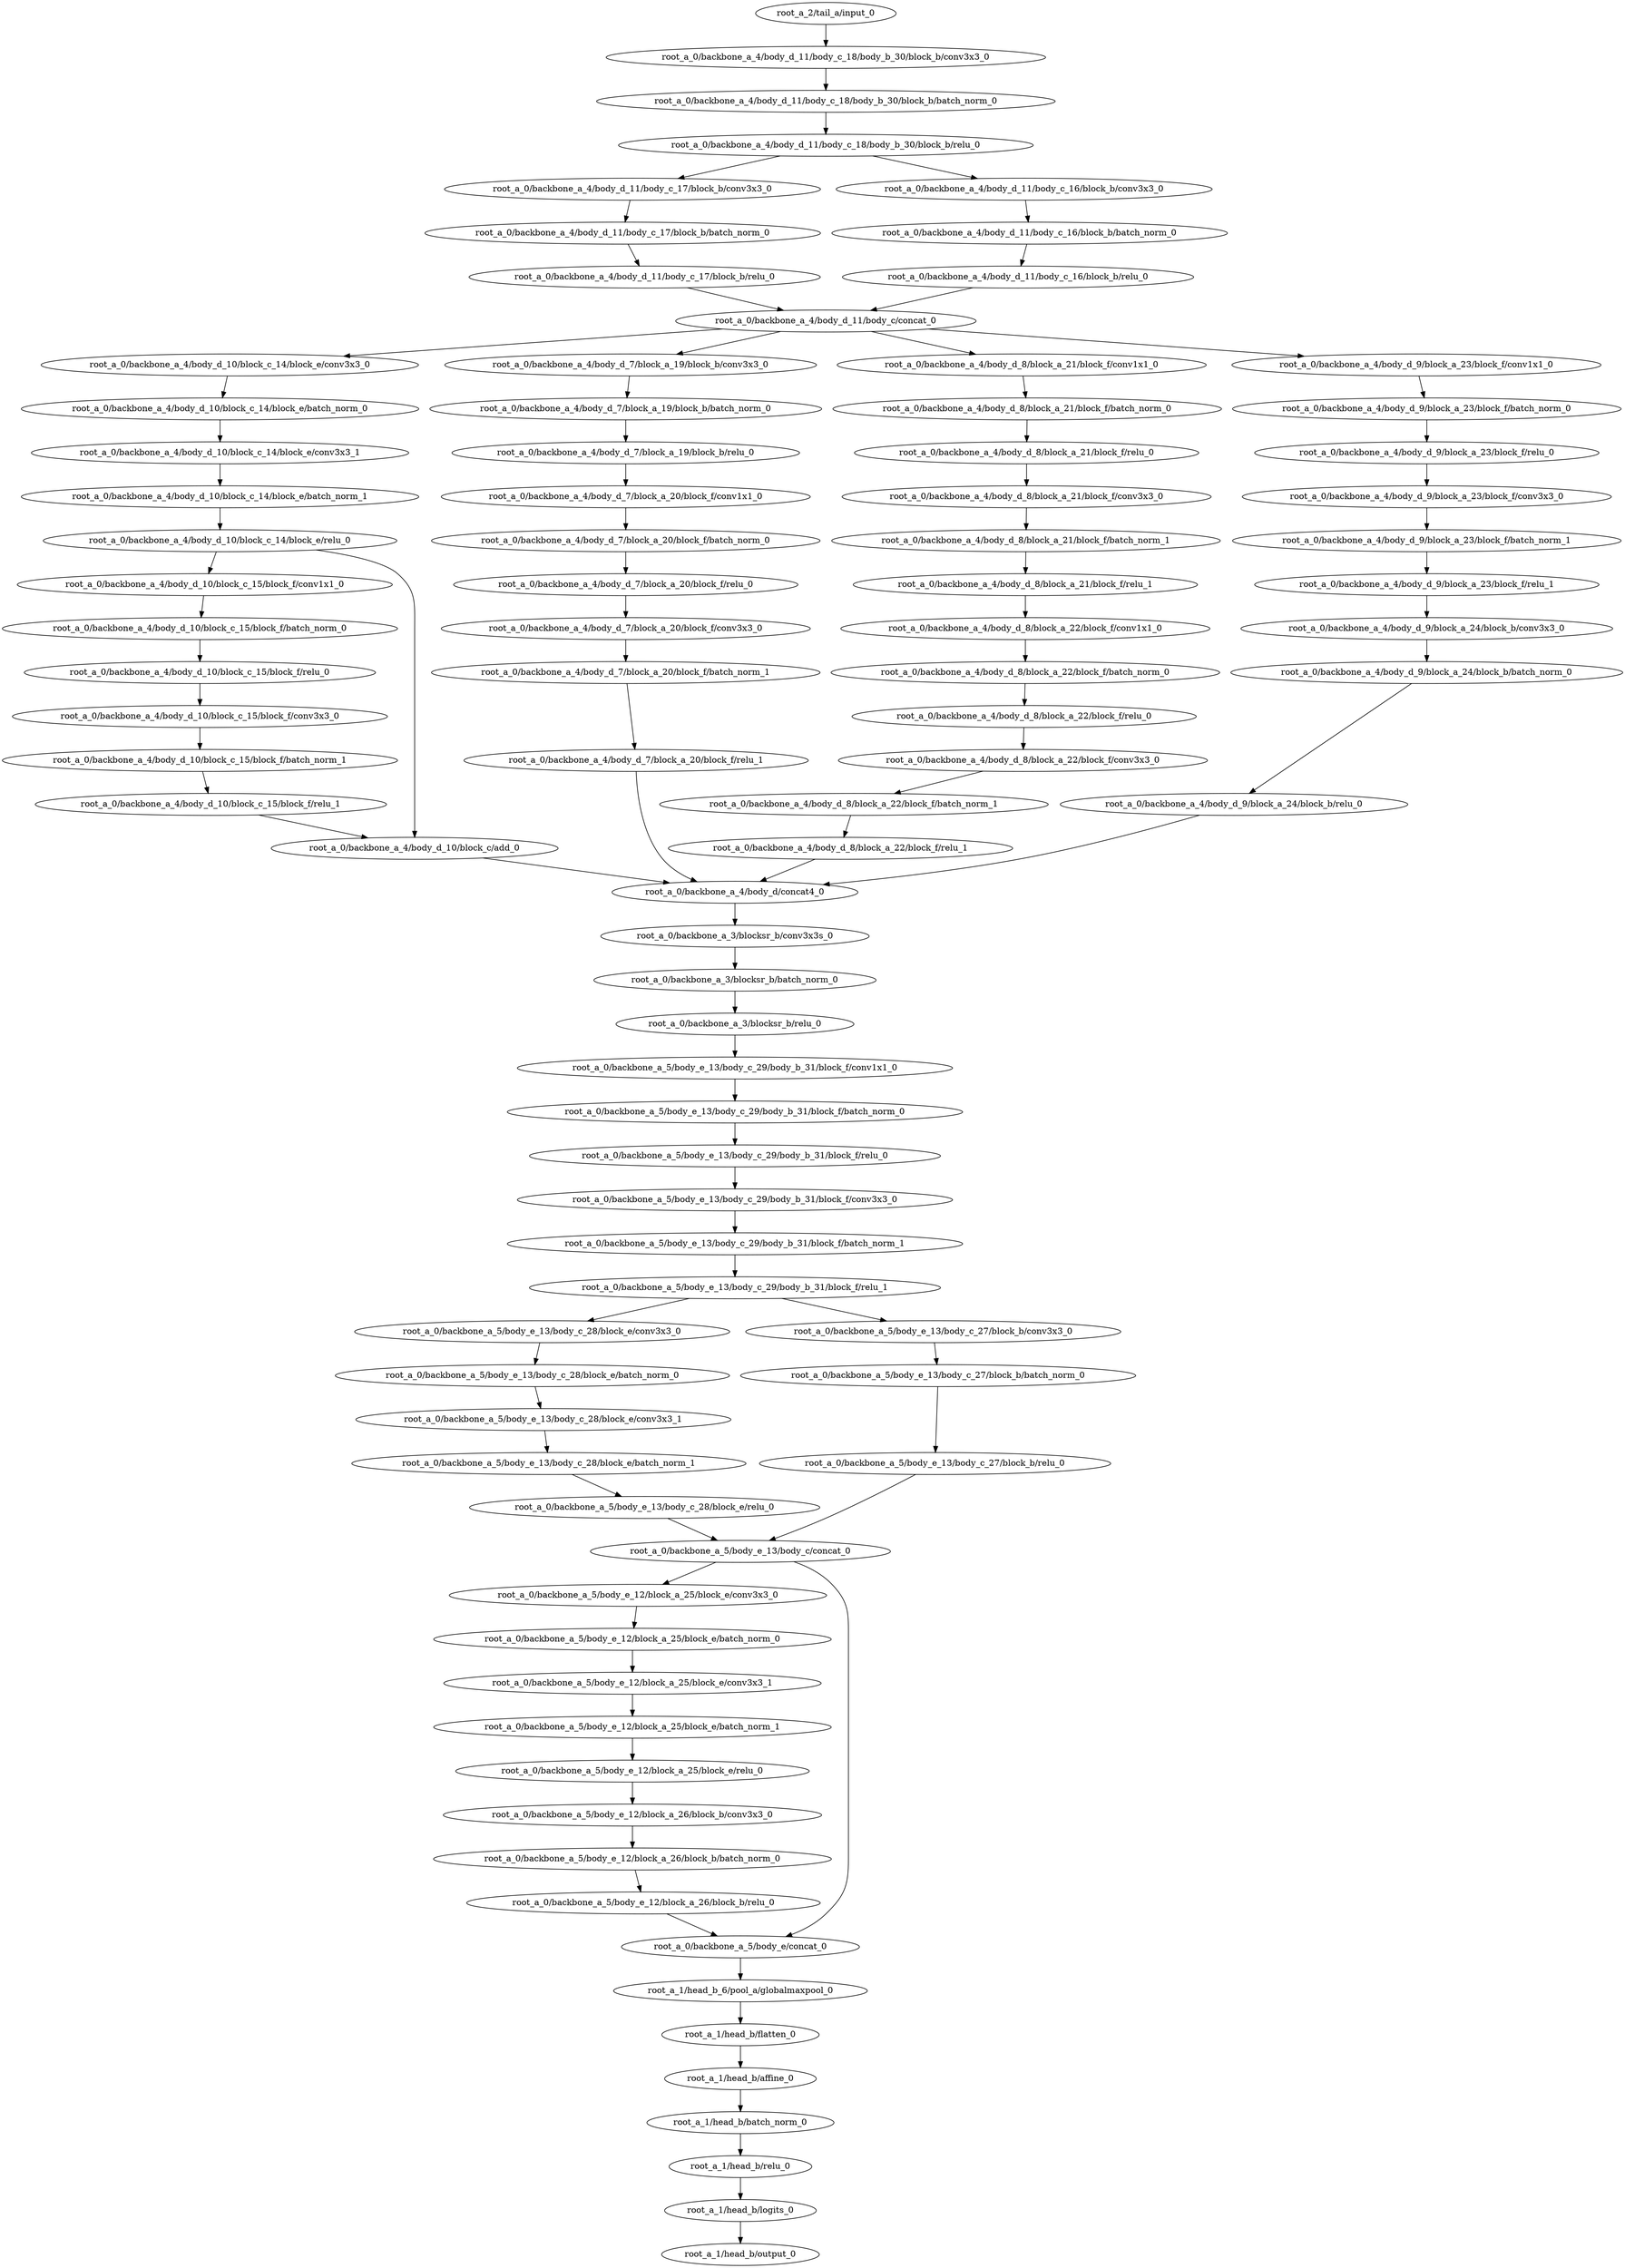 digraph root_a {
	"root_a_2/tail_a/input_0"
	"root_a_0/backbone_a_4/body_d_11/body_c_18/body_b_30/block_b/conv3x3_0"
	"root_a_0/backbone_a_4/body_d_11/body_c_18/body_b_30/block_b/batch_norm_0"
	"root_a_0/backbone_a_4/body_d_11/body_c_18/body_b_30/block_b/relu_0"
	"root_a_0/backbone_a_4/body_d_11/body_c_17/block_b/conv3x3_0"
	"root_a_0/backbone_a_4/body_d_11/body_c_17/block_b/batch_norm_0"
	"root_a_0/backbone_a_4/body_d_11/body_c_17/block_b/relu_0"
	"root_a_0/backbone_a_4/body_d_11/body_c_16/block_b/conv3x3_0"
	"root_a_0/backbone_a_4/body_d_11/body_c_16/block_b/batch_norm_0"
	"root_a_0/backbone_a_4/body_d_11/body_c_16/block_b/relu_0"
	"root_a_0/backbone_a_4/body_d_11/body_c/concat_0"
	"root_a_0/backbone_a_4/body_d_10/block_c_14/block_e/conv3x3_0"
	"root_a_0/backbone_a_4/body_d_10/block_c_14/block_e/batch_norm_0"
	"root_a_0/backbone_a_4/body_d_10/block_c_14/block_e/conv3x3_1"
	"root_a_0/backbone_a_4/body_d_10/block_c_14/block_e/batch_norm_1"
	"root_a_0/backbone_a_4/body_d_10/block_c_14/block_e/relu_0"
	"root_a_0/backbone_a_4/body_d_10/block_c_15/block_f/conv1x1_0"
	"root_a_0/backbone_a_4/body_d_10/block_c_15/block_f/batch_norm_0"
	"root_a_0/backbone_a_4/body_d_10/block_c_15/block_f/relu_0"
	"root_a_0/backbone_a_4/body_d_10/block_c_15/block_f/conv3x3_0"
	"root_a_0/backbone_a_4/body_d_10/block_c_15/block_f/batch_norm_1"
	"root_a_0/backbone_a_4/body_d_10/block_c_15/block_f/relu_1"
	"root_a_0/backbone_a_4/body_d_10/block_c/add_0"
	"root_a_0/backbone_a_4/body_d_7/block_a_19/block_b/conv3x3_0"
	"root_a_0/backbone_a_4/body_d_7/block_a_19/block_b/batch_norm_0"
	"root_a_0/backbone_a_4/body_d_7/block_a_19/block_b/relu_0"
	"root_a_0/backbone_a_4/body_d_7/block_a_20/block_f/conv1x1_0"
	"root_a_0/backbone_a_4/body_d_7/block_a_20/block_f/batch_norm_0"
	"root_a_0/backbone_a_4/body_d_7/block_a_20/block_f/relu_0"
	"root_a_0/backbone_a_4/body_d_7/block_a_20/block_f/conv3x3_0"
	"root_a_0/backbone_a_4/body_d_7/block_a_20/block_f/batch_norm_1"
	"root_a_0/backbone_a_4/body_d_7/block_a_20/block_f/relu_1"
	"root_a_0/backbone_a_4/body_d_8/block_a_21/block_f/conv1x1_0"
	"root_a_0/backbone_a_4/body_d_8/block_a_21/block_f/batch_norm_0"
	"root_a_0/backbone_a_4/body_d_8/block_a_21/block_f/relu_0"
	"root_a_0/backbone_a_4/body_d_8/block_a_21/block_f/conv3x3_0"
	"root_a_0/backbone_a_4/body_d_8/block_a_21/block_f/batch_norm_1"
	"root_a_0/backbone_a_4/body_d_8/block_a_21/block_f/relu_1"
	"root_a_0/backbone_a_4/body_d_8/block_a_22/block_f/conv1x1_0"
	"root_a_0/backbone_a_4/body_d_8/block_a_22/block_f/batch_norm_0"
	"root_a_0/backbone_a_4/body_d_8/block_a_22/block_f/relu_0"
	"root_a_0/backbone_a_4/body_d_8/block_a_22/block_f/conv3x3_0"
	"root_a_0/backbone_a_4/body_d_8/block_a_22/block_f/batch_norm_1"
	"root_a_0/backbone_a_4/body_d_8/block_a_22/block_f/relu_1"
	"root_a_0/backbone_a_4/body_d_9/block_a_23/block_f/conv1x1_0"
	"root_a_0/backbone_a_4/body_d_9/block_a_23/block_f/batch_norm_0"
	"root_a_0/backbone_a_4/body_d_9/block_a_23/block_f/relu_0"
	"root_a_0/backbone_a_4/body_d_9/block_a_23/block_f/conv3x3_0"
	"root_a_0/backbone_a_4/body_d_9/block_a_23/block_f/batch_norm_1"
	"root_a_0/backbone_a_4/body_d_9/block_a_23/block_f/relu_1"
	"root_a_0/backbone_a_4/body_d_9/block_a_24/block_b/conv3x3_0"
	"root_a_0/backbone_a_4/body_d_9/block_a_24/block_b/batch_norm_0"
	"root_a_0/backbone_a_4/body_d_9/block_a_24/block_b/relu_0"
	"root_a_0/backbone_a_4/body_d/concat4_0"
	"root_a_0/backbone_a_3/blocksr_b/conv3x3s_0"
	"root_a_0/backbone_a_3/blocksr_b/batch_norm_0"
	"root_a_0/backbone_a_3/blocksr_b/relu_0"
	"root_a_0/backbone_a_5/body_e_13/body_c_29/body_b_31/block_f/conv1x1_0"
	"root_a_0/backbone_a_5/body_e_13/body_c_29/body_b_31/block_f/batch_norm_0"
	"root_a_0/backbone_a_5/body_e_13/body_c_29/body_b_31/block_f/relu_0"
	"root_a_0/backbone_a_5/body_e_13/body_c_29/body_b_31/block_f/conv3x3_0"
	"root_a_0/backbone_a_5/body_e_13/body_c_29/body_b_31/block_f/batch_norm_1"
	"root_a_0/backbone_a_5/body_e_13/body_c_29/body_b_31/block_f/relu_1"
	"root_a_0/backbone_a_5/body_e_13/body_c_28/block_e/conv3x3_0"
	"root_a_0/backbone_a_5/body_e_13/body_c_28/block_e/batch_norm_0"
	"root_a_0/backbone_a_5/body_e_13/body_c_28/block_e/conv3x3_1"
	"root_a_0/backbone_a_5/body_e_13/body_c_28/block_e/batch_norm_1"
	"root_a_0/backbone_a_5/body_e_13/body_c_28/block_e/relu_0"
	"root_a_0/backbone_a_5/body_e_13/body_c_27/block_b/conv3x3_0"
	"root_a_0/backbone_a_5/body_e_13/body_c_27/block_b/batch_norm_0"
	"root_a_0/backbone_a_5/body_e_13/body_c_27/block_b/relu_0"
	"root_a_0/backbone_a_5/body_e_13/body_c/concat_0"
	"root_a_0/backbone_a_5/body_e_12/block_a_25/block_e/conv3x3_0"
	"root_a_0/backbone_a_5/body_e_12/block_a_25/block_e/batch_norm_0"
	"root_a_0/backbone_a_5/body_e_12/block_a_25/block_e/conv3x3_1"
	"root_a_0/backbone_a_5/body_e_12/block_a_25/block_e/batch_norm_1"
	"root_a_0/backbone_a_5/body_e_12/block_a_25/block_e/relu_0"
	"root_a_0/backbone_a_5/body_e_12/block_a_26/block_b/conv3x3_0"
	"root_a_0/backbone_a_5/body_e_12/block_a_26/block_b/batch_norm_0"
	"root_a_0/backbone_a_5/body_e_12/block_a_26/block_b/relu_0"
	"root_a_0/backbone_a_5/body_e/concat_0"
	"root_a_1/head_b_6/pool_a/globalmaxpool_0"
	"root_a_1/head_b/flatten_0"
	"root_a_1/head_b/affine_0"
	"root_a_1/head_b/batch_norm_0"
	"root_a_1/head_b/relu_0"
	"root_a_1/head_b/logits_0"
	"root_a_1/head_b/output_0"

	"root_a_2/tail_a/input_0" -> "root_a_0/backbone_a_4/body_d_11/body_c_18/body_b_30/block_b/conv3x3_0"
	"root_a_0/backbone_a_4/body_d_11/body_c_18/body_b_30/block_b/conv3x3_0" -> "root_a_0/backbone_a_4/body_d_11/body_c_18/body_b_30/block_b/batch_norm_0"
	"root_a_0/backbone_a_4/body_d_11/body_c_18/body_b_30/block_b/batch_norm_0" -> "root_a_0/backbone_a_4/body_d_11/body_c_18/body_b_30/block_b/relu_0"
	"root_a_0/backbone_a_4/body_d_11/body_c_18/body_b_30/block_b/relu_0" -> "root_a_0/backbone_a_4/body_d_11/body_c_17/block_b/conv3x3_0"
	"root_a_0/backbone_a_4/body_d_11/body_c_17/block_b/conv3x3_0" -> "root_a_0/backbone_a_4/body_d_11/body_c_17/block_b/batch_norm_0"
	"root_a_0/backbone_a_4/body_d_11/body_c_17/block_b/batch_norm_0" -> "root_a_0/backbone_a_4/body_d_11/body_c_17/block_b/relu_0"
	"root_a_0/backbone_a_4/body_d_11/body_c_18/body_b_30/block_b/relu_0" -> "root_a_0/backbone_a_4/body_d_11/body_c_16/block_b/conv3x3_0"
	"root_a_0/backbone_a_4/body_d_11/body_c_16/block_b/conv3x3_0" -> "root_a_0/backbone_a_4/body_d_11/body_c_16/block_b/batch_norm_0"
	"root_a_0/backbone_a_4/body_d_11/body_c_16/block_b/batch_norm_0" -> "root_a_0/backbone_a_4/body_d_11/body_c_16/block_b/relu_0"
	"root_a_0/backbone_a_4/body_d_11/body_c_17/block_b/relu_0" -> "root_a_0/backbone_a_4/body_d_11/body_c/concat_0"
	"root_a_0/backbone_a_4/body_d_11/body_c_16/block_b/relu_0" -> "root_a_0/backbone_a_4/body_d_11/body_c/concat_0"
	"root_a_0/backbone_a_4/body_d_11/body_c/concat_0" -> "root_a_0/backbone_a_4/body_d_10/block_c_14/block_e/conv3x3_0"
	"root_a_0/backbone_a_4/body_d_10/block_c_14/block_e/conv3x3_0" -> "root_a_0/backbone_a_4/body_d_10/block_c_14/block_e/batch_norm_0"
	"root_a_0/backbone_a_4/body_d_10/block_c_14/block_e/batch_norm_0" -> "root_a_0/backbone_a_4/body_d_10/block_c_14/block_e/conv3x3_1"
	"root_a_0/backbone_a_4/body_d_10/block_c_14/block_e/conv3x3_1" -> "root_a_0/backbone_a_4/body_d_10/block_c_14/block_e/batch_norm_1"
	"root_a_0/backbone_a_4/body_d_10/block_c_14/block_e/batch_norm_1" -> "root_a_0/backbone_a_4/body_d_10/block_c_14/block_e/relu_0"
	"root_a_0/backbone_a_4/body_d_10/block_c_14/block_e/relu_0" -> "root_a_0/backbone_a_4/body_d_10/block_c_15/block_f/conv1x1_0"
	"root_a_0/backbone_a_4/body_d_10/block_c_15/block_f/conv1x1_0" -> "root_a_0/backbone_a_4/body_d_10/block_c_15/block_f/batch_norm_0"
	"root_a_0/backbone_a_4/body_d_10/block_c_15/block_f/batch_norm_0" -> "root_a_0/backbone_a_4/body_d_10/block_c_15/block_f/relu_0"
	"root_a_0/backbone_a_4/body_d_10/block_c_15/block_f/relu_0" -> "root_a_0/backbone_a_4/body_d_10/block_c_15/block_f/conv3x3_0"
	"root_a_0/backbone_a_4/body_d_10/block_c_15/block_f/conv3x3_0" -> "root_a_0/backbone_a_4/body_d_10/block_c_15/block_f/batch_norm_1"
	"root_a_0/backbone_a_4/body_d_10/block_c_15/block_f/batch_norm_1" -> "root_a_0/backbone_a_4/body_d_10/block_c_15/block_f/relu_1"
	"root_a_0/backbone_a_4/body_d_10/block_c_14/block_e/relu_0" -> "root_a_0/backbone_a_4/body_d_10/block_c/add_0"
	"root_a_0/backbone_a_4/body_d_10/block_c_15/block_f/relu_1" -> "root_a_0/backbone_a_4/body_d_10/block_c/add_0"
	"root_a_0/backbone_a_4/body_d_11/body_c/concat_0" -> "root_a_0/backbone_a_4/body_d_7/block_a_19/block_b/conv3x3_0"
	"root_a_0/backbone_a_4/body_d_7/block_a_19/block_b/conv3x3_0" -> "root_a_0/backbone_a_4/body_d_7/block_a_19/block_b/batch_norm_0"
	"root_a_0/backbone_a_4/body_d_7/block_a_19/block_b/batch_norm_0" -> "root_a_0/backbone_a_4/body_d_7/block_a_19/block_b/relu_0"
	"root_a_0/backbone_a_4/body_d_7/block_a_19/block_b/relu_0" -> "root_a_0/backbone_a_4/body_d_7/block_a_20/block_f/conv1x1_0"
	"root_a_0/backbone_a_4/body_d_7/block_a_20/block_f/conv1x1_0" -> "root_a_0/backbone_a_4/body_d_7/block_a_20/block_f/batch_norm_0"
	"root_a_0/backbone_a_4/body_d_7/block_a_20/block_f/batch_norm_0" -> "root_a_0/backbone_a_4/body_d_7/block_a_20/block_f/relu_0"
	"root_a_0/backbone_a_4/body_d_7/block_a_20/block_f/relu_0" -> "root_a_0/backbone_a_4/body_d_7/block_a_20/block_f/conv3x3_0"
	"root_a_0/backbone_a_4/body_d_7/block_a_20/block_f/conv3x3_0" -> "root_a_0/backbone_a_4/body_d_7/block_a_20/block_f/batch_norm_1"
	"root_a_0/backbone_a_4/body_d_7/block_a_20/block_f/batch_norm_1" -> "root_a_0/backbone_a_4/body_d_7/block_a_20/block_f/relu_1"
	"root_a_0/backbone_a_4/body_d_11/body_c/concat_0" -> "root_a_0/backbone_a_4/body_d_8/block_a_21/block_f/conv1x1_0"
	"root_a_0/backbone_a_4/body_d_8/block_a_21/block_f/conv1x1_0" -> "root_a_0/backbone_a_4/body_d_8/block_a_21/block_f/batch_norm_0"
	"root_a_0/backbone_a_4/body_d_8/block_a_21/block_f/batch_norm_0" -> "root_a_0/backbone_a_4/body_d_8/block_a_21/block_f/relu_0"
	"root_a_0/backbone_a_4/body_d_8/block_a_21/block_f/relu_0" -> "root_a_0/backbone_a_4/body_d_8/block_a_21/block_f/conv3x3_0"
	"root_a_0/backbone_a_4/body_d_8/block_a_21/block_f/conv3x3_0" -> "root_a_0/backbone_a_4/body_d_8/block_a_21/block_f/batch_norm_1"
	"root_a_0/backbone_a_4/body_d_8/block_a_21/block_f/batch_norm_1" -> "root_a_0/backbone_a_4/body_d_8/block_a_21/block_f/relu_1"
	"root_a_0/backbone_a_4/body_d_8/block_a_21/block_f/relu_1" -> "root_a_0/backbone_a_4/body_d_8/block_a_22/block_f/conv1x1_0"
	"root_a_0/backbone_a_4/body_d_8/block_a_22/block_f/conv1x1_0" -> "root_a_0/backbone_a_4/body_d_8/block_a_22/block_f/batch_norm_0"
	"root_a_0/backbone_a_4/body_d_8/block_a_22/block_f/batch_norm_0" -> "root_a_0/backbone_a_4/body_d_8/block_a_22/block_f/relu_0"
	"root_a_0/backbone_a_4/body_d_8/block_a_22/block_f/relu_0" -> "root_a_0/backbone_a_4/body_d_8/block_a_22/block_f/conv3x3_0"
	"root_a_0/backbone_a_4/body_d_8/block_a_22/block_f/conv3x3_0" -> "root_a_0/backbone_a_4/body_d_8/block_a_22/block_f/batch_norm_1"
	"root_a_0/backbone_a_4/body_d_8/block_a_22/block_f/batch_norm_1" -> "root_a_0/backbone_a_4/body_d_8/block_a_22/block_f/relu_1"
	"root_a_0/backbone_a_4/body_d_11/body_c/concat_0" -> "root_a_0/backbone_a_4/body_d_9/block_a_23/block_f/conv1x1_0"
	"root_a_0/backbone_a_4/body_d_9/block_a_23/block_f/conv1x1_0" -> "root_a_0/backbone_a_4/body_d_9/block_a_23/block_f/batch_norm_0"
	"root_a_0/backbone_a_4/body_d_9/block_a_23/block_f/batch_norm_0" -> "root_a_0/backbone_a_4/body_d_9/block_a_23/block_f/relu_0"
	"root_a_0/backbone_a_4/body_d_9/block_a_23/block_f/relu_0" -> "root_a_0/backbone_a_4/body_d_9/block_a_23/block_f/conv3x3_0"
	"root_a_0/backbone_a_4/body_d_9/block_a_23/block_f/conv3x3_0" -> "root_a_0/backbone_a_4/body_d_9/block_a_23/block_f/batch_norm_1"
	"root_a_0/backbone_a_4/body_d_9/block_a_23/block_f/batch_norm_1" -> "root_a_0/backbone_a_4/body_d_9/block_a_23/block_f/relu_1"
	"root_a_0/backbone_a_4/body_d_9/block_a_23/block_f/relu_1" -> "root_a_0/backbone_a_4/body_d_9/block_a_24/block_b/conv3x3_0"
	"root_a_0/backbone_a_4/body_d_9/block_a_24/block_b/conv3x3_0" -> "root_a_0/backbone_a_4/body_d_9/block_a_24/block_b/batch_norm_0"
	"root_a_0/backbone_a_4/body_d_9/block_a_24/block_b/batch_norm_0" -> "root_a_0/backbone_a_4/body_d_9/block_a_24/block_b/relu_0"
	"root_a_0/backbone_a_4/body_d_10/block_c/add_0" -> "root_a_0/backbone_a_4/body_d/concat4_0"
	"root_a_0/backbone_a_4/body_d_7/block_a_20/block_f/relu_1" -> "root_a_0/backbone_a_4/body_d/concat4_0"
	"root_a_0/backbone_a_4/body_d_8/block_a_22/block_f/relu_1" -> "root_a_0/backbone_a_4/body_d/concat4_0"
	"root_a_0/backbone_a_4/body_d_9/block_a_24/block_b/relu_0" -> "root_a_0/backbone_a_4/body_d/concat4_0"
	"root_a_0/backbone_a_4/body_d/concat4_0" -> "root_a_0/backbone_a_3/blocksr_b/conv3x3s_0"
	"root_a_0/backbone_a_3/blocksr_b/conv3x3s_0" -> "root_a_0/backbone_a_3/blocksr_b/batch_norm_0"
	"root_a_0/backbone_a_3/blocksr_b/batch_norm_0" -> "root_a_0/backbone_a_3/blocksr_b/relu_0"
	"root_a_0/backbone_a_3/blocksr_b/relu_0" -> "root_a_0/backbone_a_5/body_e_13/body_c_29/body_b_31/block_f/conv1x1_0"
	"root_a_0/backbone_a_5/body_e_13/body_c_29/body_b_31/block_f/conv1x1_0" -> "root_a_0/backbone_a_5/body_e_13/body_c_29/body_b_31/block_f/batch_norm_0"
	"root_a_0/backbone_a_5/body_e_13/body_c_29/body_b_31/block_f/batch_norm_0" -> "root_a_0/backbone_a_5/body_e_13/body_c_29/body_b_31/block_f/relu_0"
	"root_a_0/backbone_a_5/body_e_13/body_c_29/body_b_31/block_f/relu_0" -> "root_a_0/backbone_a_5/body_e_13/body_c_29/body_b_31/block_f/conv3x3_0"
	"root_a_0/backbone_a_5/body_e_13/body_c_29/body_b_31/block_f/conv3x3_0" -> "root_a_0/backbone_a_5/body_e_13/body_c_29/body_b_31/block_f/batch_norm_1"
	"root_a_0/backbone_a_5/body_e_13/body_c_29/body_b_31/block_f/batch_norm_1" -> "root_a_0/backbone_a_5/body_e_13/body_c_29/body_b_31/block_f/relu_1"
	"root_a_0/backbone_a_5/body_e_13/body_c_29/body_b_31/block_f/relu_1" -> "root_a_0/backbone_a_5/body_e_13/body_c_28/block_e/conv3x3_0"
	"root_a_0/backbone_a_5/body_e_13/body_c_28/block_e/conv3x3_0" -> "root_a_0/backbone_a_5/body_e_13/body_c_28/block_e/batch_norm_0"
	"root_a_0/backbone_a_5/body_e_13/body_c_28/block_e/batch_norm_0" -> "root_a_0/backbone_a_5/body_e_13/body_c_28/block_e/conv3x3_1"
	"root_a_0/backbone_a_5/body_e_13/body_c_28/block_e/conv3x3_1" -> "root_a_0/backbone_a_5/body_e_13/body_c_28/block_e/batch_norm_1"
	"root_a_0/backbone_a_5/body_e_13/body_c_28/block_e/batch_norm_1" -> "root_a_0/backbone_a_5/body_e_13/body_c_28/block_e/relu_0"
	"root_a_0/backbone_a_5/body_e_13/body_c_29/body_b_31/block_f/relu_1" -> "root_a_0/backbone_a_5/body_e_13/body_c_27/block_b/conv3x3_0"
	"root_a_0/backbone_a_5/body_e_13/body_c_27/block_b/conv3x3_0" -> "root_a_0/backbone_a_5/body_e_13/body_c_27/block_b/batch_norm_0"
	"root_a_0/backbone_a_5/body_e_13/body_c_27/block_b/batch_norm_0" -> "root_a_0/backbone_a_5/body_e_13/body_c_27/block_b/relu_0"
	"root_a_0/backbone_a_5/body_e_13/body_c_28/block_e/relu_0" -> "root_a_0/backbone_a_5/body_e_13/body_c/concat_0"
	"root_a_0/backbone_a_5/body_e_13/body_c_27/block_b/relu_0" -> "root_a_0/backbone_a_5/body_e_13/body_c/concat_0"
	"root_a_0/backbone_a_5/body_e_13/body_c/concat_0" -> "root_a_0/backbone_a_5/body_e_12/block_a_25/block_e/conv3x3_0"
	"root_a_0/backbone_a_5/body_e_12/block_a_25/block_e/conv3x3_0" -> "root_a_0/backbone_a_5/body_e_12/block_a_25/block_e/batch_norm_0"
	"root_a_0/backbone_a_5/body_e_12/block_a_25/block_e/batch_norm_0" -> "root_a_0/backbone_a_5/body_e_12/block_a_25/block_e/conv3x3_1"
	"root_a_0/backbone_a_5/body_e_12/block_a_25/block_e/conv3x3_1" -> "root_a_0/backbone_a_5/body_e_12/block_a_25/block_e/batch_norm_1"
	"root_a_0/backbone_a_5/body_e_12/block_a_25/block_e/batch_norm_1" -> "root_a_0/backbone_a_5/body_e_12/block_a_25/block_e/relu_0"
	"root_a_0/backbone_a_5/body_e_12/block_a_25/block_e/relu_0" -> "root_a_0/backbone_a_5/body_e_12/block_a_26/block_b/conv3x3_0"
	"root_a_0/backbone_a_5/body_e_12/block_a_26/block_b/conv3x3_0" -> "root_a_0/backbone_a_5/body_e_12/block_a_26/block_b/batch_norm_0"
	"root_a_0/backbone_a_5/body_e_12/block_a_26/block_b/batch_norm_0" -> "root_a_0/backbone_a_5/body_e_12/block_a_26/block_b/relu_0"
	"root_a_0/backbone_a_5/body_e_13/body_c/concat_0" -> "root_a_0/backbone_a_5/body_e/concat_0"
	"root_a_0/backbone_a_5/body_e_12/block_a_26/block_b/relu_0" -> "root_a_0/backbone_a_5/body_e/concat_0"
	"root_a_0/backbone_a_5/body_e/concat_0" -> "root_a_1/head_b_6/pool_a/globalmaxpool_0"
	"root_a_1/head_b_6/pool_a/globalmaxpool_0" -> "root_a_1/head_b/flatten_0"
	"root_a_1/head_b/flatten_0" -> "root_a_1/head_b/affine_0"
	"root_a_1/head_b/affine_0" -> "root_a_1/head_b/batch_norm_0"
	"root_a_1/head_b/batch_norm_0" -> "root_a_1/head_b/relu_0"
	"root_a_1/head_b/relu_0" -> "root_a_1/head_b/logits_0"
	"root_a_1/head_b/logits_0" -> "root_a_1/head_b/output_0"

}